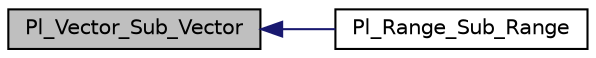 digraph "Pl_Vector_Sub_Vector"
{
  edge [fontname="Helvetica",fontsize="10",labelfontname="Helvetica",labelfontsize="10"];
  node [fontname="Helvetica",fontsize="10",shape=record];
  rankdir="LR";
  Node1 [label="Pl_Vector_Sub_Vector",height=0.2,width=0.4,color="black", fillcolor="grey75", style="filled", fontcolor="black"];
  Node1 -> Node2 [dir="back",color="midnightblue",fontsize="10",style="solid",fontname="Helvetica"];
  Node2 [label="Pl_Range_Sub_Range",height=0.2,width=0.4,color="black", fillcolor="white", style="filled",URL="$fd__range_8h.html#a07ed7ae0602b9aea27536b69c0e7d286"];
}
